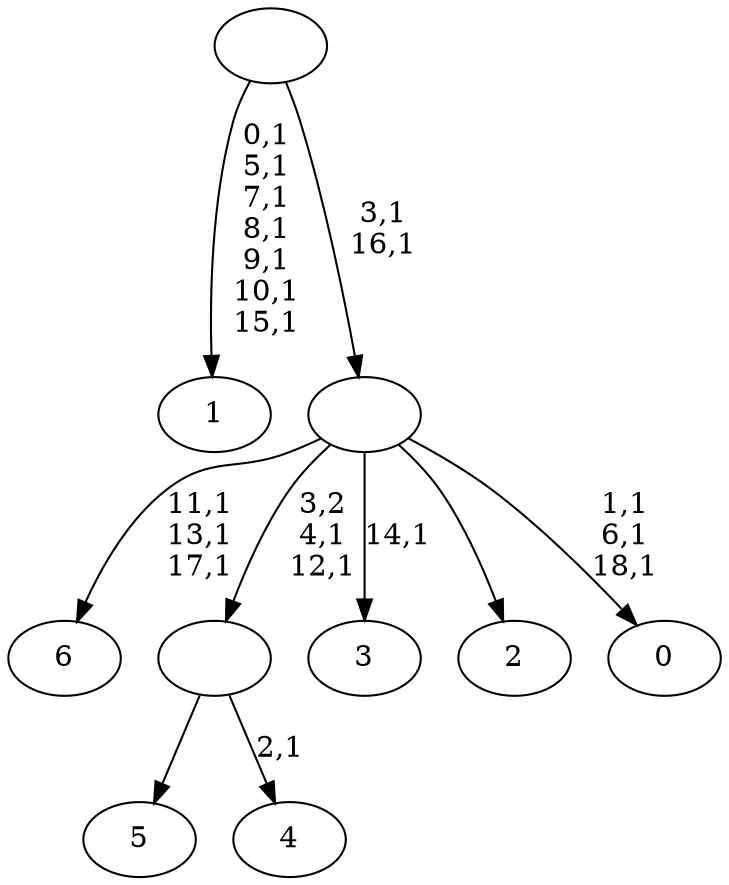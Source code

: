 digraph T {
	26 [label="6"]
	22 [label="5"]
	21 [label="4"]
	19 [label=""]
	17 [label="3"]
	15 [label="2"]
	14 [label="1"]
	6 [label="0"]
	2 [label=""]
	0 [label=""]
	19 -> 21 [label="2,1"]
	19 -> 22 [label=""]
	2 -> 6 [label="1,1\n6,1\n18,1"]
	2 -> 17 [label="14,1"]
	2 -> 19 [label="3,2\n4,1\n12,1"]
	2 -> 26 [label="11,1\n13,1\n17,1"]
	2 -> 15 [label=""]
	0 -> 2 [label="3,1\n16,1"]
	0 -> 14 [label="0,1\n5,1\n7,1\n8,1\n9,1\n10,1\n15,1"]
}
